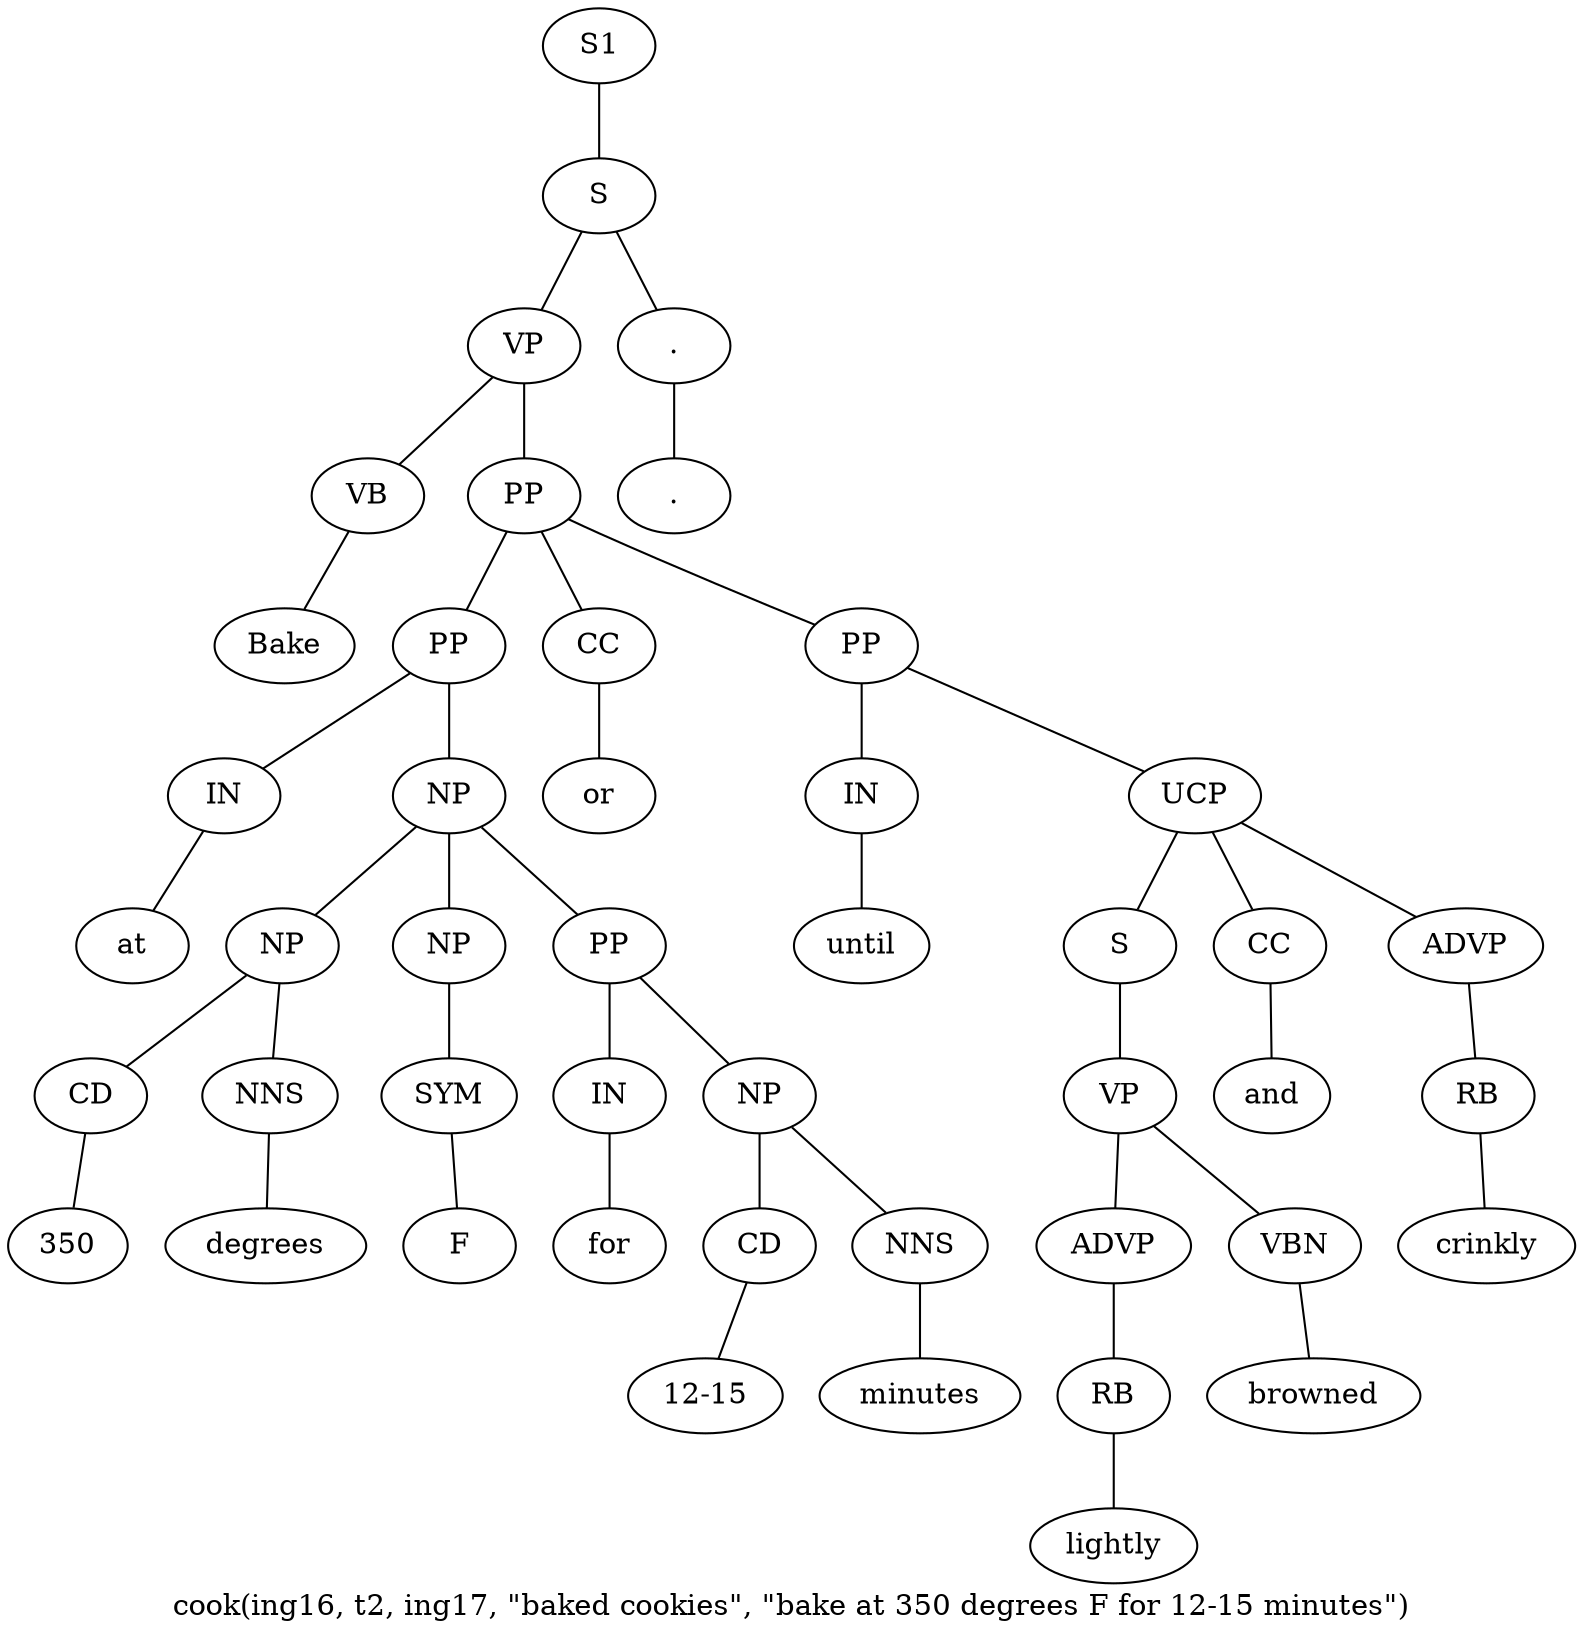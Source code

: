 graph SyntaxGraph {
	label = "cook(ing16, t2, ing17, \"baked cookies\", \"bake at 350 degrees F for 12-15 minutes\")";
	Node0 [label="S1"];
	Node1 [label="S"];
	Node2 [label="VP"];
	Node3 [label="VB"];
	Node4 [label="Bake"];
	Node5 [label="PP"];
	Node6 [label="PP"];
	Node7 [label="IN"];
	Node8 [label="at"];
	Node9 [label="NP"];
	Node10 [label="NP"];
	Node11 [label="CD"];
	Node12 [label="350"];
	Node13 [label="NNS"];
	Node14 [label="degrees"];
	Node15 [label="NP"];
	Node16 [label="SYM"];
	Node17 [label="F"];
	Node18 [label="PP"];
	Node19 [label="IN"];
	Node20 [label="for"];
	Node21 [label="NP"];
	Node22 [label="CD"];
	Node23 [label="12-15"];
	Node24 [label="NNS"];
	Node25 [label="minutes"];
	Node26 [label="CC"];
	Node27 [label="or"];
	Node28 [label="PP"];
	Node29 [label="IN"];
	Node30 [label="until"];
	Node31 [label="UCP"];
	Node32 [label="S"];
	Node33 [label="VP"];
	Node34 [label="ADVP"];
	Node35 [label="RB"];
	Node36 [label="lightly"];
	Node37 [label="VBN"];
	Node38 [label="browned"];
	Node39 [label="CC"];
	Node40 [label="and"];
	Node41 [label="ADVP"];
	Node42 [label="RB"];
	Node43 [label="crinkly"];
	Node44 [label="."];
	Node45 [label="."];

	Node0 -- Node1;
	Node1 -- Node2;
	Node1 -- Node44;
	Node2 -- Node3;
	Node2 -- Node5;
	Node3 -- Node4;
	Node5 -- Node6;
	Node5 -- Node26;
	Node5 -- Node28;
	Node6 -- Node7;
	Node6 -- Node9;
	Node7 -- Node8;
	Node9 -- Node10;
	Node9 -- Node15;
	Node9 -- Node18;
	Node10 -- Node11;
	Node10 -- Node13;
	Node11 -- Node12;
	Node13 -- Node14;
	Node15 -- Node16;
	Node16 -- Node17;
	Node18 -- Node19;
	Node18 -- Node21;
	Node19 -- Node20;
	Node21 -- Node22;
	Node21 -- Node24;
	Node22 -- Node23;
	Node24 -- Node25;
	Node26 -- Node27;
	Node28 -- Node29;
	Node28 -- Node31;
	Node29 -- Node30;
	Node31 -- Node32;
	Node31 -- Node39;
	Node31 -- Node41;
	Node32 -- Node33;
	Node33 -- Node34;
	Node33 -- Node37;
	Node34 -- Node35;
	Node35 -- Node36;
	Node37 -- Node38;
	Node39 -- Node40;
	Node41 -- Node42;
	Node42 -- Node43;
	Node44 -- Node45;
}